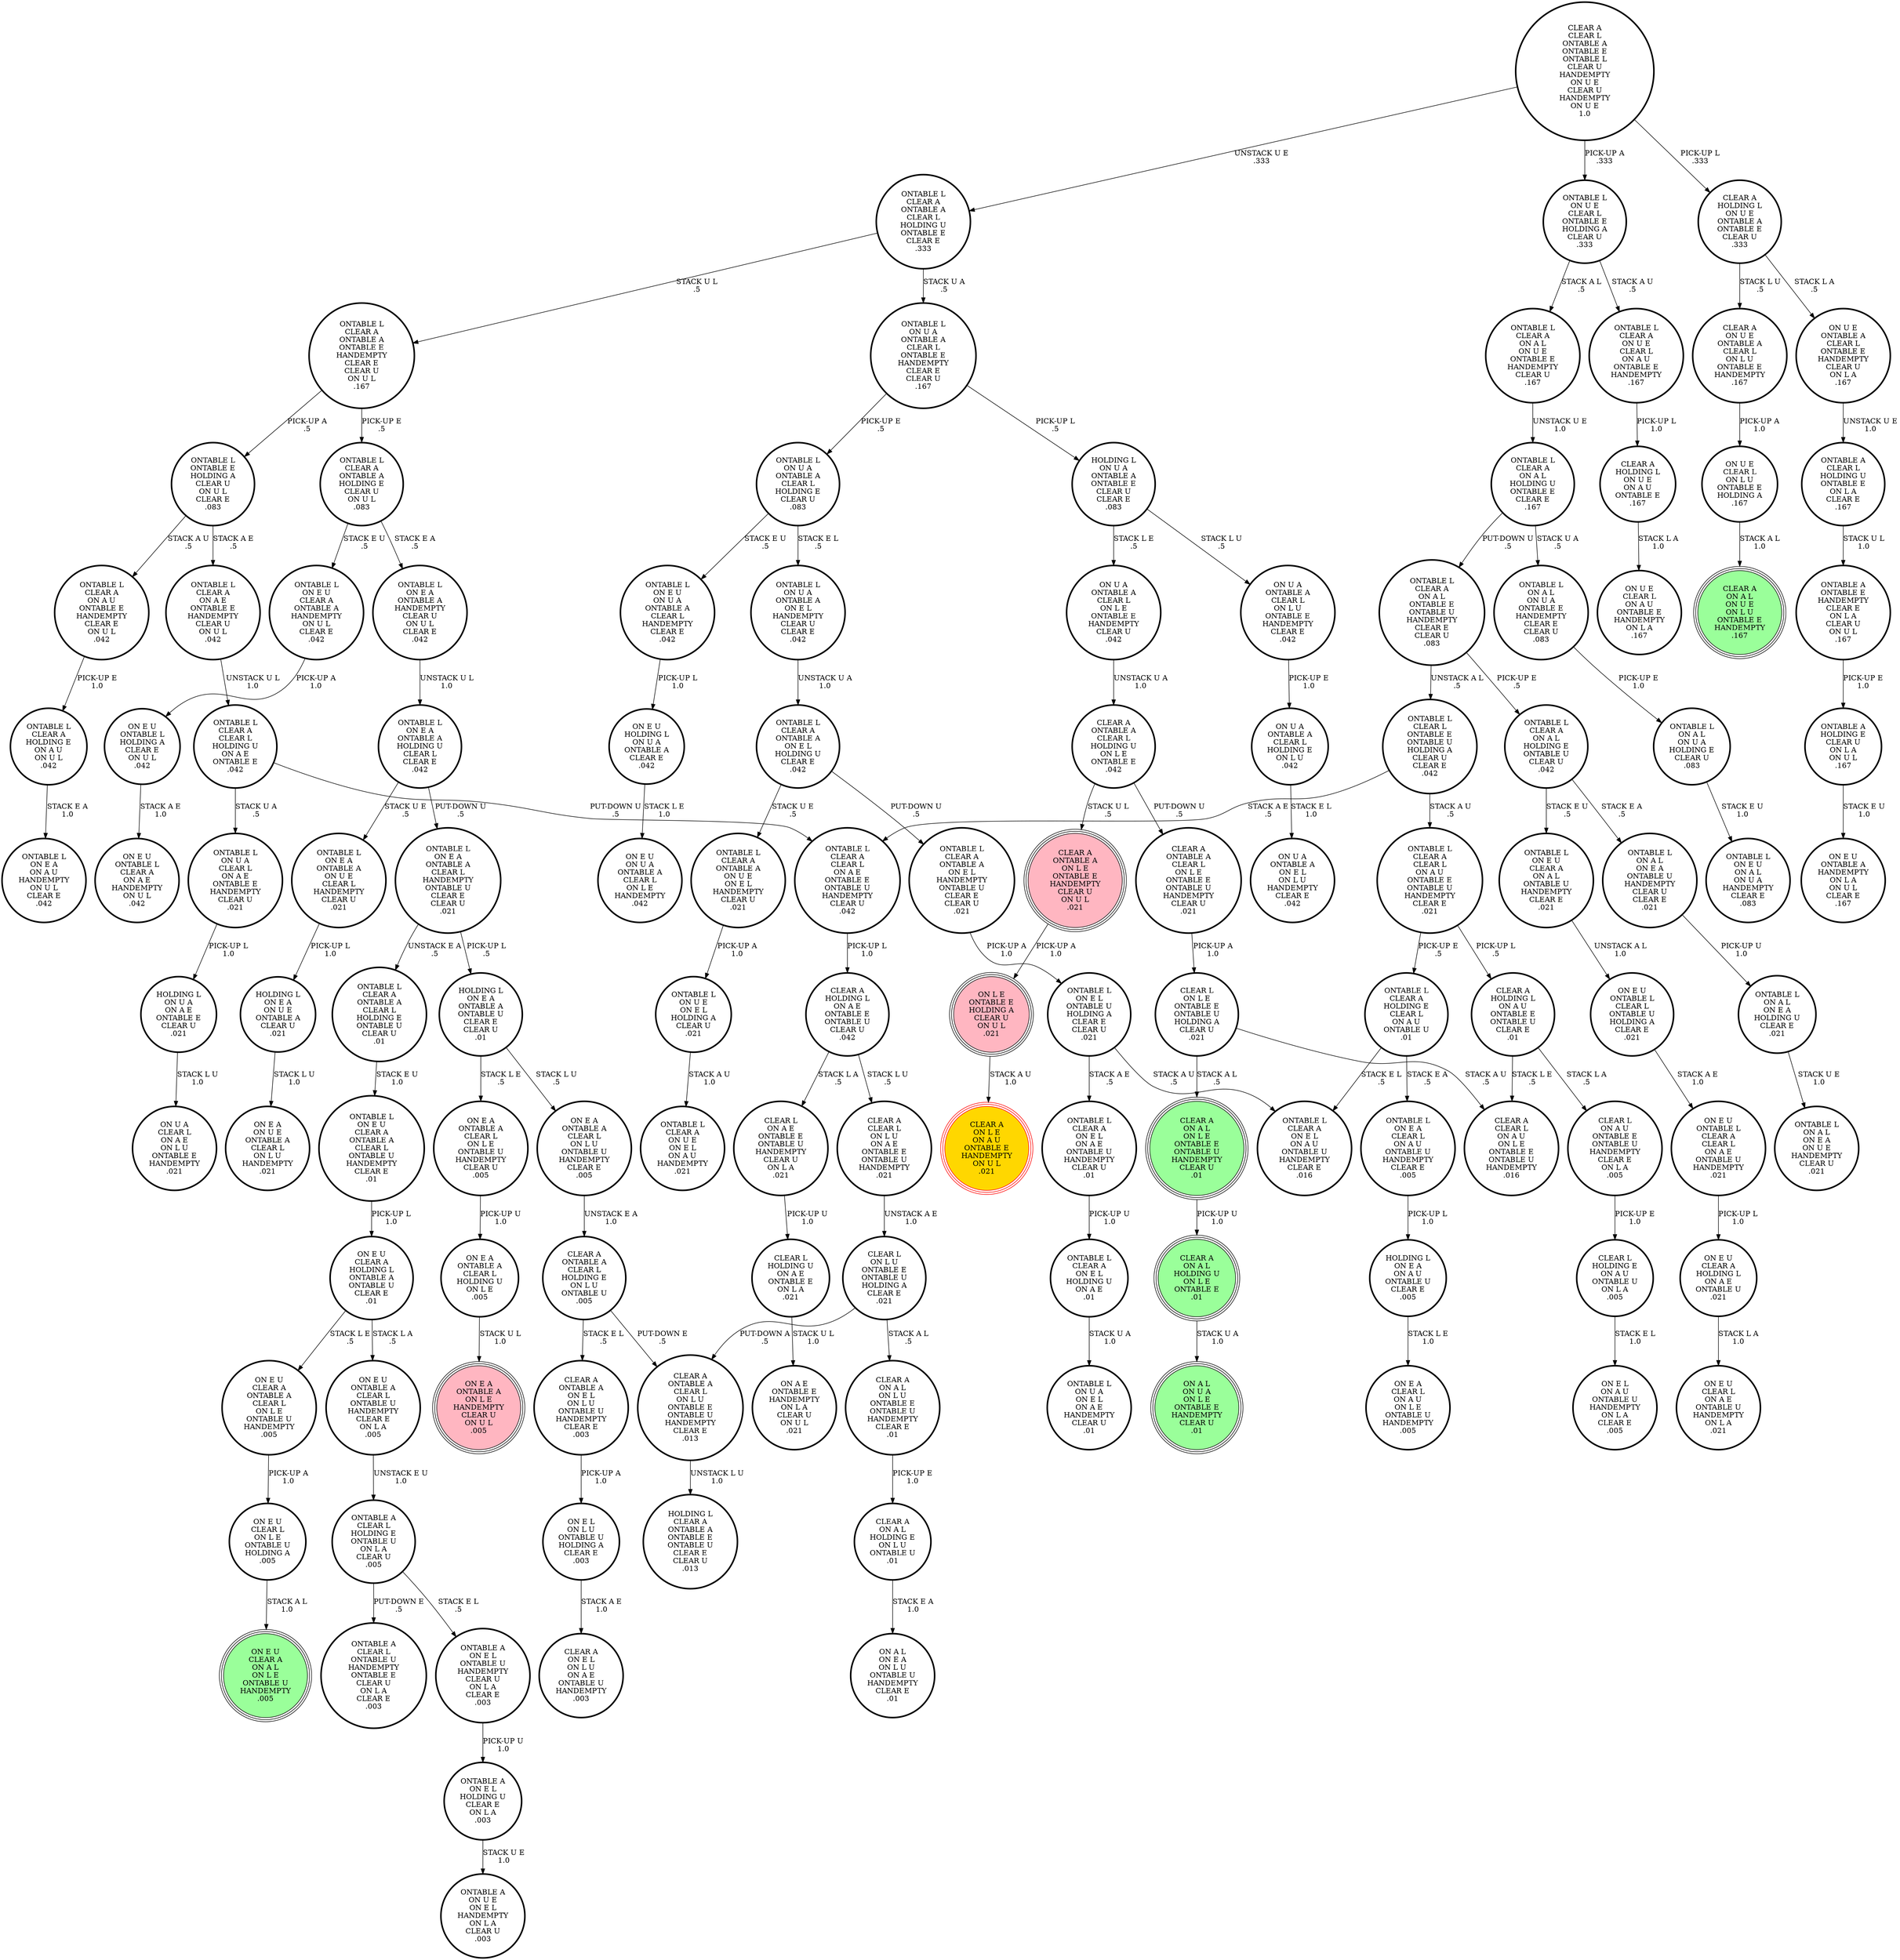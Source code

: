digraph {
"ONTABLE L\nCLEAR A\nONTABLE A\nCLEAR L\nHOLDING U\nONTABLE E\nCLEAR E\n.333\n" -> "ONTABLE L\nON U A\nONTABLE A\nCLEAR L\nONTABLE E\nHANDEMPTY\nCLEAR E\nCLEAR U\n.167\n"[label="STACK U A\n.5\n"];
"ONTABLE L\nCLEAR A\nONTABLE A\nCLEAR L\nHOLDING U\nONTABLE E\nCLEAR E\n.333\n" -> "ONTABLE L\nCLEAR A\nONTABLE A\nONTABLE E\nHANDEMPTY\nCLEAR E\nCLEAR U\nON U L\n.167\n"[label="STACK U L\n.5\n"];
"ONTABLE L\nCLEAR A\nON A U\nONTABLE E\nHANDEMPTY\nCLEAR E\nON U L\n.042\n" -> "ONTABLE L\nCLEAR A\nHOLDING E\nON A U\nON U L\n.042\n"[label="PICK-UP E\n1.0\n"];
"ONTABLE L\nON E A\nONTABLE A\nHOLDING U\nCLEAR L\nCLEAR E\n.042\n" -> "ONTABLE L\nON E A\nONTABLE A\nON U E\nCLEAR L\nHANDEMPTY\nCLEAR U\n.021\n"[label="STACK U E\n.5\n"];
"ONTABLE L\nON E A\nONTABLE A\nHOLDING U\nCLEAR L\nCLEAR E\n.042\n" -> "ONTABLE L\nON E A\nONTABLE A\nCLEAR L\nHANDEMPTY\nONTABLE U\nCLEAR E\nCLEAR U\n.021\n"[label="PUT-DOWN U\n.5\n"];
"ONTABLE L\nCLEAR A\nONTABLE A\nON U E\nON E L\nHANDEMPTY\nCLEAR U\n.021\n" -> "ONTABLE L\nON U E\nON E L\nHOLDING A\nCLEAR U\n.021\n"[label="PICK-UP A\n1.0\n"];
"HOLDING L\nON E A\nON U E\nONTABLE A\nCLEAR U\n.021\n" -> "ON E A\nON U E\nONTABLE A\nCLEAR L\nON L U\nHANDEMPTY\n.021\n"[label="STACK L U\n1.0\n"];
"CLEAR A\nONTABLE A\nCLEAR L\nON L E\nONTABLE E\nONTABLE U\nHANDEMPTY\nCLEAR U\n.021\n" -> "CLEAR L\nON L E\nONTABLE E\nONTABLE U\nHOLDING A\nCLEAR U\n.021\n"[label="PICK-UP A\n1.0\n"];
"ONTABLE L\nON A L\nON U A\nHOLDING E\nCLEAR U\n.083\n" -> "ONTABLE L\nON E U\nON A L\nON U A\nHANDEMPTY\nCLEAR E\n.083\n"[label="STACK E U\n1.0\n"];
"ONTABLE L\nCLEAR A\nHOLDING E\nCLEAR L\nON A U\nONTABLE U\n.01\n" -> "ONTABLE L\nON E A\nCLEAR L\nON A U\nONTABLE U\nHANDEMPTY\nCLEAR E\n.005\n"[label="STACK E A\n.5\n"];
"ONTABLE L\nCLEAR A\nHOLDING E\nCLEAR L\nON A U\nONTABLE U\n.01\n" -> "ONTABLE L\nCLEAR A\nON E L\nON A U\nONTABLE U\nHANDEMPTY\nCLEAR E\n.016\n"[label="STACK E L\n.5\n"];
"ONTABLE L\nON E U\nCLEAR A\nONTABLE A\nHANDEMPTY\nON U L\nCLEAR E\n.042\n" -> "ON E U\nONTABLE L\nHOLDING A\nCLEAR E\nON U L\n.042\n"[label="PICK-UP A\n1.0\n"];
"ON E L\nON L U\nONTABLE U\nHOLDING A\nCLEAR E\n.003\n" -> "CLEAR A\nON E L\nON L U\nON A E\nONTABLE U\nHANDEMPTY\n.003\n"[label="STACK A E\n1.0\n"];
"CLEAR A\nONTABLE A\nCLEAR L\nHOLDING U\nON L E\nONTABLE E\n.042\n" -> "CLEAR A\nONTABLE A\nCLEAR L\nON L E\nONTABLE E\nONTABLE U\nHANDEMPTY\nCLEAR U\n.021\n"[label="PUT-DOWN U\n.5\n"];
"CLEAR A\nONTABLE A\nCLEAR L\nHOLDING U\nON L E\nONTABLE E\n.042\n" -> "CLEAR A\nONTABLE A\nON L E\nONTABLE E\nHANDEMPTY\nCLEAR U\nON U L\n.021\n"[label="STACK U L\n.5\n"];
"ONTABLE L\nON U E\nCLEAR L\nONTABLE E\nHOLDING A\nCLEAR U\n.333\n" -> "ONTABLE L\nCLEAR A\nON U E\nCLEAR L\nON A U\nONTABLE E\nHANDEMPTY\n.167\n"[label="STACK A U\n.5\n"];
"ONTABLE L\nON U E\nCLEAR L\nONTABLE E\nHOLDING A\nCLEAR U\n.333\n" -> "ONTABLE L\nCLEAR A\nON A L\nON U E\nONTABLE E\nHANDEMPTY\nCLEAR U\n.167\n"[label="STACK A L\n.5\n"];
"ONTABLE L\nON E A\nONTABLE A\nON U E\nCLEAR L\nHANDEMPTY\nCLEAR U\n.021\n" -> "HOLDING L\nON E A\nON U E\nONTABLE A\nCLEAR U\n.021\n"[label="PICK-UP L\n1.0\n"];
"ON E A\nONTABLE A\nCLEAR L\nON L U\nONTABLE U\nHANDEMPTY\nCLEAR E\n.005\n" -> "CLEAR A\nONTABLE A\nCLEAR L\nHOLDING E\nON L U\nONTABLE U\n.005\n"[label="UNSTACK E A\n1.0\n"];
"HOLDING L\nON E A\nON A U\nONTABLE U\nCLEAR E\n.005\n" -> "ON E A\nCLEAR L\nON A U\nON L E\nONTABLE U\nHANDEMPTY\n.005\n"[label="STACK L E\n1.0\n"];
"ONTABLE L\nCLEAR A\nCLEAR L\nON A U\nONTABLE E\nONTABLE U\nHANDEMPTY\nCLEAR E\n.021\n" -> "ONTABLE L\nCLEAR A\nHOLDING E\nCLEAR L\nON A U\nONTABLE U\n.01\n"[label="PICK-UP E\n.5\n"];
"ONTABLE L\nCLEAR A\nCLEAR L\nON A U\nONTABLE E\nONTABLE U\nHANDEMPTY\nCLEAR E\n.021\n" -> "CLEAR A\nHOLDING L\nON A U\nONTABLE E\nONTABLE U\nCLEAR E\n.01\n"[label="PICK-UP L\n.5\n"];
"CLEAR L\nON L E\nONTABLE E\nONTABLE U\nHOLDING A\nCLEAR U\n.021\n" -> "CLEAR A\nCLEAR L\nON A U\nON L E\nONTABLE E\nONTABLE U\nHANDEMPTY\n.016\n"[label="STACK A U\n.5\n"];
"CLEAR L\nON L E\nONTABLE E\nONTABLE U\nHOLDING A\nCLEAR U\n.021\n" -> "CLEAR A\nON A L\nON L E\nONTABLE E\nONTABLE U\nHANDEMPTY\nCLEAR U\n.01\n"[label="STACK A L\n.5\n"];
"ON E A\nONTABLE A\nCLEAR L\nON L E\nONTABLE U\nHANDEMPTY\nCLEAR U\n.005\n" -> "ON E A\nONTABLE A\nCLEAR L\nHOLDING U\nON L E\n.005\n"[label="PICK-UP U\n1.0\n"];
"CLEAR A\nONTABLE A\nCLEAR L\nHOLDING E\nON L U\nONTABLE U\n.005\n" -> "CLEAR A\nONTABLE A\nCLEAR L\nON L U\nONTABLE E\nONTABLE U\nHANDEMPTY\nCLEAR E\n.013\n"[label="PUT-DOWN E\n.5\n"];
"CLEAR A\nONTABLE A\nCLEAR L\nHOLDING E\nON L U\nONTABLE U\n.005\n" -> "CLEAR A\nONTABLE A\nON E L\nON L U\nONTABLE U\nHANDEMPTY\nCLEAR E\n.003\n"[label="STACK E L\n.5\n"];
"ONTABLE L\nCLEAR A\nONTABLE A\nON E L\nHANDEMPTY\nONTABLE U\nCLEAR E\nCLEAR U\n.021\n" -> "ONTABLE L\nON E L\nONTABLE U\nHOLDING A\nCLEAR E\nCLEAR U\n.021\n"[label="PICK-UP A\n1.0\n"];
"ONTABLE A\nON E L\nONTABLE U\nHANDEMPTY\nCLEAR U\nON L A\nCLEAR E\n.003\n" -> "ONTABLE A\nON E L\nHOLDING U\nCLEAR E\nON L A\n.003\n"[label="PICK-UP U\n1.0\n"];
"ON L E\nONTABLE E\nHOLDING A\nCLEAR U\nON U L\n.021\n" -> "CLEAR A\nON L E\nON A U\nONTABLE E\nHANDEMPTY\nON U L\n.021\n"[label="STACK A U\n1.0\n"];
"ON U E\nCLEAR L\nON L U\nONTABLE E\nHOLDING A\n.167\n" -> "CLEAR A\nON A L\nON U E\nON L U\nONTABLE E\nHANDEMPTY\n.167\n"[label="STACK A L\n1.0\n"];
"ON U A\nONTABLE A\nCLEAR L\nON L E\nONTABLE E\nHANDEMPTY\nCLEAR U\n.042\n" -> "CLEAR A\nONTABLE A\nCLEAR L\nHOLDING U\nON L E\nONTABLE E\n.042\n"[label="UNSTACK U A\n1.0\n"];
"ONTABLE L\nCLEAR A\nCLEAR L\nON A E\nONTABLE E\nONTABLE U\nHANDEMPTY\nCLEAR U\n.042\n" -> "CLEAR A\nHOLDING L\nON A E\nONTABLE E\nONTABLE U\nCLEAR U\n.042\n"[label="PICK-UP L\n1.0\n"];
"CLEAR L\nON L U\nONTABLE E\nONTABLE U\nHOLDING A\nCLEAR E\n.021\n" -> "CLEAR A\nON A L\nON L U\nONTABLE E\nONTABLE U\nHANDEMPTY\nCLEAR E\n.01\n"[label="STACK A L\n.5\n"];
"CLEAR L\nON L U\nONTABLE E\nONTABLE U\nHOLDING A\nCLEAR E\n.021\n" -> "CLEAR A\nONTABLE A\nCLEAR L\nON L U\nONTABLE E\nONTABLE U\nHANDEMPTY\nCLEAR E\n.013\n"[label="PUT-DOWN A\n.5\n"];
"CLEAR L\nON A U\nONTABLE E\nONTABLE U\nHANDEMPTY\nCLEAR E\nON L A\n.005\n" -> "CLEAR L\nHOLDING E\nON A U\nONTABLE U\nON L A\n.005\n"[label="PICK-UP E\n1.0\n"];
"ON E A\nONTABLE A\nCLEAR L\nHOLDING U\nON L E\n.005\n" -> "ON E A\nONTABLE A\nON L E\nHANDEMPTY\nCLEAR U\nON U L\n.005\n"[label="STACK U L\n1.0\n"];
"ONTABLE L\nON U A\nCLEAR L\nON A E\nONTABLE E\nHANDEMPTY\nCLEAR U\n.021\n" -> "HOLDING L\nON U A\nON A E\nONTABLE E\nCLEAR U\n.021\n"[label="PICK-UP L\n1.0\n"];
"ONTABLE L\nON E A\nONTABLE A\nCLEAR L\nHANDEMPTY\nONTABLE U\nCLEAR E\nCLEAR U\n.021\n" -> "ONTABLE L\nCLEAR A\nONTABLE A\nCLEAR L\nHOLDING E\nONTABLE U\nCLEAR U\n.01\n"[label="UNSTACK E A\n.5\n"];
"ONTABLE L\nON E A\nONTABLE A\nCLEAR L\nHANDEMPTY\nONTABLE U\nCLEAR E\nCLEAR U\n.021\n" -> "HOLDING L\nON E A\nONTABLE A\nONTABLE U\nCLEAR E\nCLEAR U\n.01\n"[label="PICK-UP L\n.5\n"];
"ONTABLE L\nON U A\nONTABLE A\nCLEAR L\nONTABLE E\nHANDEMPTY\nCLEAR E\nCLEAR U\n.167\n" -> "HOLDING L\nON U A\nONTABLE A\nONTABLE E\nCLEAR U\nCLEAR E\n.083\n"[label="PICK-UP L\n.5\n"];
"ONTABLE L\nON U A\nONTABLE A\nCLEAR L\nONTABLE E\nHANDEMPTY\nCLEAR E\nCLEAR U\n.167\n" -> "ONTABLE L\nON U A\nONTABLE A\nCLEAR L\nHOLDING E\nCLEAR U\n.083\n"[label="PICK-UP E\n.5\n"];
"HOLDING L\nON E A\nONTABLE A\nONTABLE U\nCLEAR E\nCLEAR U\n.01\n" -> "ON E A\nONTABLE A\nCLEAR L\nON L E\nONTABLE U\nHANDEMPTY\nCLEAR U\n.005\n"[label="STACK L E\n.5\n"];
"HOLDING L\nON E A\nONTABLE A\nONTABLE U\nCLEAR E\nCLEAR U\n.01\n" -> "ON E A\nONTABLE A\nCLEAR L\nON L U\nONTABLE U\nHANDEMPTY\nCLEAR E\n.005\n"[label="STACK L U\n.5\n"];
"CLEAR L\nHOLDING U\nON A E\nONTABLE E\nON L A\n.021\n" -> "ON A E\nONTABLE E\nHANDEMPTY\nON L A\nCLEAR U\nON U L\n.021\n"[label="STACK U L\n1.0\n"];
"ONTABLE L\nON U A\nONTABLE A\nON E L\nHANDEMPTY\nCLEAR U\nCLEAR E\n.042\n" -> "ONTABLE L\nCLEAR A\nONTABLE A\nON E L\nHOLDING U\nCLEAR E\n.042\n"[label="UNSTACK U A\n1.0\n"];
"CLEAR A\nON A L\nON L E\nONTABLE E\nONTABLE U\nHANDEMPTY\nCLEAR U\n.01\n" -> "CLEAR A\nON A L\nHOLDING U\nON L E\nONTABLE E\n.01\n"[label="PICK-UP U\n1.0\n"];
"CLEAR A\nONTABLE A\nCLEAR L\nON L U\nONTABLE E\nONTABLE U\nHANDEMPTY\nCLEAR E\n.013\n" -> "HOLDING L\nCLEAR A\nONTABLE A\nONTABLE E\nONTABLE U\nCLEAR E\nCLEAR U\n.013\n"[label="UNSTACK L U\n1.0\n"];
"ON E U\nONTABLE L\nCLEAR L\nONTABLE U\nHOLDING A\nCLEAR E\n.021\n" -> "ON E U\nONTABLE L\nCLEAR A\nCLEAR L\nON A E\nONTABLE U\nHANDEMPTY\n.021\n"[label="STACK A E\n1.0\n"];
"ONTABLE L\nCLEAR A\nON E L\nON A E\nONTABLE U\nHANDEMPTY\nCLEAR U\n.01\n" -> "ONTABLE L\nCLEAR A\nON E L\nHOLDING U\nON A E\n.01\n"[label="PICK-UP U\n1.0\n"];
"CLEAR A\nON U E\nONTABLE A\nCLEAR L\nON L U\nONTABLE E\nHANDEMPTY\n.167\n" -> "ON U E\nCLEAR L\nON L U\nONTABLE E\nHOLDING A\n.167\n"[label="PICK-UP A\n1.0\n"];
"ON E U\nONTABLE A\nCLEAR L\nONTABLE U\nHANDEMPTY\nCLEAR E\nON L A\n.005\n" -> "ONTABLE A\nCLEAR L\nHOLDING E\nONTABLE U\nON L A\nCLEAR U\n.005\n"[label="UNSTACK E U\n1.0\n"];
"ONTABLE L\nCLEAR A\nONTABLE A\nCLEAR L\nHOLDING E\nONTABLE U\nCLEAR U\n.01\n" -> "ONTABLE L\nON E U\nCLEAR A\nONTABLE A\nCLEAR L\nONTABLE U\nHANDEMPTY\nCLEAR E\n.01\n"[label="STACK E U\n1.0\n"];
"CLEAR A\nHOLDING L\nON U E\nONTABLE A\nONTABLE E\nCLEAR U\n.333\n" -> "ON U E\nONTABLE A\nCLEAR L\nONTABLE E\nHANDEMPTY\nCLEAR U\nON L A\n.167\n"[label="STACK L A\n.5\n"];
"CLEAR A\nHOLDING L\nON U E\nONTABLE A\nONTABLE E\nCLEAR U\n.333\n" -> "CLEAR A\nON U E\nONTABLE A\nCLEAR L\nON L U\nONTABLE E\nHANDEMPTY\n.167\n"[label="STACK L U\n.5\n"];
"ONTABLE A\nHOLDING E\nCLEAR U\nON L A\nON U L\n.167\n" -> "ON E U\nONTABLE A\nHANDEMPTY\nON L A\nON U L\nCLEAR E\n.167\n"[label="STACK E U\n1.0\n"];
"ONTABLE L\nCLEAR A\nON A L\nON U E\nONTABLE E\nHANDEMPTY\nCLEAR U\n.167\n" -> "ONTABLE L\nCLEAR A\nON A L\nHOLDING U\nONTABLE E\nCLEAR E\n.167\n"[label="UNSTACK U E\n1.0\n"];
"HOLDING L\nON U A\nONTABLE A\nONTABLE E\nCLEAR U\nCLEAR E\n.083\n" -> "ON U A\nONTABLE A\nCLEAR L\nON L E\nONTABLE E\nHANDEMPTY\nCLEAR U\n.042\n"[label="STACK L E\n.5\n"];
"HOLDING L\nON U A\nONTABLE A\nONTABLE E\nCLEAR U\nCLEAR E\n.083\n" -> "ON U A\nONTABLE A\nCLEAR L\nON L U\nONTABLE E\nHANDEMPTY\nCLEAR E\n.042\n"[label="STACK L U\n.5\n"];
"ONTABLE L\nCLEAR A\nHOLDING E\nON A U\nON U L\n.042\n" -> "ONTABLE L\nON E A\nON A U\nHANDEMPTY\nON U L\nCLEAR E\n.042\n"[label="STACK E A\n1.0\n"];
"ONTABLE L\nCLEAR A\nON A E\nONTABLE E\nHANDEMPTY\nCLEAR U\nON U L\n.042\n" -> "ONTABLE L\nCLEAR A\nCLEAR L\nHOLDING U\nON A E\nONTABLE E\n.042\n"[label="UNSTACK U L\n1.0\n"];
"ONTABLE L\nONTABLE E\nHOLDING A\nCLEAR U\nON U L\nCLEAR E\n.083\n" -> "ONTABLE L\nCLEAR A\nON A E\nONTABLE E\nHANDEMPTY\nCLEAR U\nON U L\n.042\n"[label="STACK A E\n.5\n"];
"ONTABLE L\nONTABLE E\nHOLDING A\nCLEAR U\nON U L\nCLEAR E\n.083\n" -> "ONTABLE L\nCLEAR A\nON A U\nONTABLE E\nHANDEMPTY\nCLEAR E\nON U L\n.042\n"[label="STACK A U\n.5\n"];
"CLEAR A\nHOLDING L\nON U E\nON A U\nONTABLE E\n.167\n" -> "ON U E\nCLEAR L\nON A U\nONTABLE E\nHANDEMPTY\nON L A\n.167\n"[label="STACK L A\n1.0\n"];
"CLEAR A\nONTABLE A\nON L E\nONTABLE E\nHANDEMPTY\nCLEAR U\nON U L\n.021\n" -> "ON L E\nONTABLE E\nHOLDING A\nCLEAR U\nON U L\n.021\n"[label="PICK-UP A\n1.0\n"];
"ONTABLE L\nON E U\nCLEAR A\nON A L\nONTABLE U\nHANDEMPTY\nCLEAR E\n.021\n" -> "ON E U\nONTABLE L\nCLEAR L\nONTABLE U\nHOLDING A\nCLEAR E\n.021\n"[label="UNSTACK A L\n1.0\n"];
"CLEAR A\nON A L\nHOLDING E\nON L U\nONTABLE U\n.01\n" -> "ON A L\nON E A\nON L U\nONTABLE U\nHANDEMPTY\nCLEAR E\n.01\n"[label="STACK E A\n1.0\n"];
"ON U A\nONTABLE A\nCLEAR L\nON L U\nONTABLE E\nHANDEMPTY\nCLEAR E\n.042\n" -> "ON U A\nONTABLE A\nCLEAR L\nHOLDING E\nON L U\n.042\n"[label="PICK-UP E\n1.0\n"];
"ON E U\nONTABLE L\nHOLDING A\nCLEAR E\nON U L\n.042\n" -> "ON E U\nONTABLE L\nCLEAR A\nON A E\nHANDEMPTY\nON U L\n.042\n"[label="STACK A E\n1.0\n"];
"ONTABLE L\nON E U\nCLEAR A\nONTABLE A\nCLEAR L\nONTABLE U\nHANDEMPTY\nCLEAR E\n.01\n" -> "ON E U\nCLEAR A\nHOLDING L\nONTABLE A\nONTABLE U\nCLEAR E\n.01\n"[label="PICK-UP L\n1.0\n"];
"ON U A\nONTABLE A\nCLEAR L\nHOLDING E\nON L U\n.042\n" -> "ON U A\nONTABLE A\nON E L\nON L U\nHANDEMPTY\nCLEAR E\n.042\n"[label="STACK E L\n1.0\n"];
"HOLDING L\nON U A\nON A E\nONTABLE E\nCLEAR U\n.021\n" -> "ON U A\nCLEAR L\nON A E\nON L U\nONTABLE E\nHANDEMPTY\n.021\n"[label="STACK L U\n1.0\n"];
"CLEAR A\nCLEAR L\nONTABLE A\nONTABLE E\nONTABLE L\nCLEAR U\nHANDEMPTY\nON U E\nCLEAR U\nHANDEMPTY\nON U E\n1.0\n" -> "ONTABLE L\nCLEAR A\nONTABLE A\nCLEAR L\nHOLDING U\nONTABLE E\nCLEAR E\n.333\n"[label="UNSTACK U E\n.333\n"];
"CLEAR A\nCLEAR L\nONTABLE A\nONTABLE E\nONTABLE L\nCLEAR U\nHANDEMPTY\nON U E\nCLEAR U\nHANDEMPTY\nON U E\n1.0\n" -> "ONTABLE L\nON U E\nCLEAR L\nONTABLE E\nHOLDING A\nCLEAR U\n.333\n"[label="PICK-UP A\n.333\n"];
"CLEAR A\nCLEAR L\nONTABLE A\nONTABLE E\nONTABLE L\nCLEAR U\nHANDEMPTY\nON U E\nCLEAR U\nHANDEMPTY\nON U E\n1.0\n" -> "CLEAR A\nHOLDING L\nON U E\nONTABLE A\nONTABLE E\nCLEAR U\n.333\n"[label="PICK-UP L\n.333\n"];
"ONTABLE L\nCLEAR A\nON A L\nHOLDING U\nONTABLE E\nCLEAR E\n.167\n" -> "ONTABLE L\nCLEAR A\nON A L\nONTABLE E\nONTABLE U\nHANDEMPTY\nCLEAR E\nCLEAR U\n.083\n"[label="PUT-DOWN U\n.5\n"];
"ONTABLE L\nCLEAR A\nON A L\nHOLDING U\nONTABLE E\nCLEAR E\n.167\n" -> "ONTABLE L\nON A L\nON U A\nONTABLE E\nHANDEMPTY\nCLEAR E\nCLEAR U\n.083\n"[label="STACK U A\n.5\n"];
"CLEAR A\nCLEAR L\nON L U\nON A E\nONTABLE E\nONTABLE U\nHANDEMPTY\n.021\n" -> "CLEAR L\nON L U\nONTABLE E\nONTABLE U\nHOLDING A\nCLEAR E\n.021\n"[label="UNSTACK A E\n1.0\n"];
"ONTABLE A\nON E L\nHOLDING U\nCLEAR E\nON L A\n.003\n" -> "ONTABLE A\nON U E\nON E L\nHANDEMPTY\nON L A\nCLEAR U\n.003\n"[label="STACK U E\n1.0\n"];
"ON E U\nCLEAR A\nHOLDING L\nONTABLE A\nONTABLE U\nCLEAR E\n.01\n" -> "ON E U\nCLEAR A\nONTABLE A\nCLEAR L\nON L E\nONTABLE U\nHANDEMPTY\n.005\n"[label="STACK L E\n.5\n"];
"ON E U\nCLEAR A\nHOLDING L\nONTABLE A\nONTABLE U\nCLEAR E\n.01\n" -> "ON E U\nONTABLE A\nCLEAR L\nONTABLE U\nHANDEMPTY\nCLEAR E\nON L A\n.005\n"[label="STACK L A\n.5\n"];
"ONTABLE L\nCLEAR A\nCLEAR L\nHOLDING U\nON A E\nONTABLE E\n.042\n" -> "ONTABLE L\nON U A\nCLEAR L\nON A E\nONTABLE E\nHANDEMPTY\nCLEAR U\n.021\n"[label="STACK U A\n.5\n"];
"ONTABLE L\nCLEAR A\nCLEAR L\nHOLDING U\nON A E\nONTABLE E\n.042\n" -> "ONTABLE L\nCLEAR A\nCLEAR L\nON A E\nONTABLE E\nONTABLE U\nHANDEMPTY\nCLEAR U\n.042\n"[label="PUT-DOWN U\n.5\n"];
"CLEAR A\nON A L\nON L U\nONTABLE E\nONTABLE U\nHANDEMPTY\nCLEAR E\n.01\n" -> "CLEAR A\nON A L\nHOLDING E\nON L U\nONTABLE U\n.01\n"[label="PICK-UP E\n1.0\n"];
"CLEAR L\nHOLDING E\nON A U\nONTABLE U\nON L A\n.005\n" -> "ON E L\nON A U\nONTABLE U\nHANDEMPTY\nON L A\nCLEAR E\n.005\n"[label="STACK E L\n1.0\n"];
"ONTABLE L\nCLEAR L\nONTABLE E\nONTABLE U\nHOLDING A\nCLEAR U\nCLEAR E\n.042\n" -> "ONTABLE L\nCLEAR A\nCLEAR L\nON A E\nONTABLE E\nONTABLE U\nHANDEMPTY\nCLEAR U\n.042\n"[label="STACK A E\n.5\n"];
"ONTABLE L\nCLEAR L\nONTABLE E\nONTABLE U\nHOLDING A\nCLEAR U\nCLEAR E\n.042\n" -> "ONTABLE L\nCLEAR A\nCLEAR L\nON A U\nONTABLE E\nONTABLE U\nHANDEMPTY\nCLEAR E\n.021\n"[label="STACK A U\n.5\n"];
"CLEAR A\nON A L\nHOLDING U\nON L E\nONTABLE E\n.01\n" -> "ON A L\nON U A\nON L E\nONTABLE E\nHANDEMPTY\nCLEAR U\n.01\n"[label="STACK U A\n1.0\n"];
"ON U E\nONTABLE A\nCLEAR L\nONTABLE E\nHANDEMPTY\nCLEAR U\nON L A\n.167\n" -> "ONTABLE A\nCLEAR L\nHOLDING U\nONTABLE E\nON L A\nCLEAR E\n.167\n"[label="UNSTACK U E\n1.0\n"];
"ONTABLE L\nCLEAR A\nON E L\nHOLDING U\nON A E\n.01\n" -> "ONTABLE L\nON U A\nON E L\nON A E\nHANDEMPTY\nCLEAR U\n.01\n"[label="STACK U A\n1.0\n"];
"ON E U\nCLEAR A\nONTABLE A\nCLEAR L\nON L E\nONTABLE U\nHANDEMPTY\n.005\n" -> "ON E U\nCLEAR L\nON L E\nONTABLE U\nHOLDING A\n.005\n"[label="PICK-UP A\n1.0\n"];
"ONTABLE L\nON U A\nONTABLE A\nCLEAR L\nHOLDING E\nCLEAR U\n.083\n" -> "ONTABLE L\nON E U\nON U A\nONTABLE A\nCLEAR L\nHANDEMPTY\nCLEAR E\n.042\n"[label="STACK E U\n.5\n"];
"ONTABLE L\nON U A\nONTABLE A\nCLEAR L\nHOLDING E\nCLEAR U\n.083\n" -> "ONTABLE L\nON U A\nONTABLE A\nON E L\nHANDEMPTY\nCLEAR U\nCLEAR E\n.042\n"[label="STACK E L\n.5\n"];
"ONTABLE L\nCLEAR A\nON A L\nONTABLE E\nONTABLE U\nHANDEMPTY\nCLEAR E\nCLEAR U\n.083\n" -> "ONTABLE L\nCLEAR L\nONTABLE E\nONTABLE U\nHOLDING A\nCLEAR U\nCLEAR E\n.042\n"[label="UNSTACK A L\n.5\n"];
"ONTABLE L\nCLEAR A\nON A L\nONTABLE E\nONTABLE U\nHANDEMPTY\nCLEAR E\nCLEAR U\n.083\n" -> "ONTABLE L\nCLEAR A\nON A L\nHOLDING E\nONTABLE U\nCLEAR U\n.042\n"[label="PICK-UP E\n.5\n"];
"ONTABLE L\nON E A\nONTABLE A\nHANDEMPTY\nCLEAR U\nON U L\nCLEAR E\n.042\n" -> "ONTABLE L\nON E A\nONTABLE A\nHOLDING U\nCLEAR L\nCLEAR E\n.042\n"[label="UNSTACK U L\n1.0\n"];
"ONTABLE A\nCLEAR L\nHOLDING E\nONTABLE U\nON L A\nCLEAR U\n.005\n" -> "ONTABLE A\nON E L\nONTABLE U\nHANDEMPTY\nCLEAR U\nON L A\nCLEAR E\n.003\n"[label="STACK E L\n.5\n"];
"ONTABLE A\nCLEAR L\nHOLDING E\nONTABLE U\nON L A\nCLEAR U\n.005\n" -> "ONTABLE A\nCLEAR L\nONTABLE U\nHANDEMPTY\nONTABLE E\nCLEAR U\nON L A\nCLEAR E\n.003\n"[label="PUT-DOWN E\n.5\n"];
"ONTABLE L\nCLEAR A\nONTABLE A\nON E L\nHOLDING U\nCLEAR E\n.042\n" -> "ONTABLE L\nCLEAR A\nONTABLE A\nON E L\nHANDEMPTY\nONTABLE U\nCLEAR E\nCLEAR U\n.021\n"[label="PUT-DOWN U\n.5\n"];
"ONTABLE L\nCLEAR A\nONTABLE A\nON E L\nHOLDING U\nCLEAR E\n.042\n" -> "ONTABLE L\nCLEAR A\nONTABLE A\nON U E\nON E L\nHANDEMPTY\nCLEAR U\n.021\n"[label="STACK U E\n.5\n"];
"ONTABLE L\nCLEAR A\nONTABLE A\nHOLDING E\nCLEAR U\nON U L\n.083\n" -> "ONTABLE L\nON E U\nCLEAR A\nONTABLE A\nHANDEMPTY\nON U L\nCLEAR E\n.042\n"[label="STACK E U\n.5\n"];
"ONTABLE L\nCLEAR A\nONTABLE A\nHOLDING E\nCLEAR U\nON U L\n.083\n" -> "ONTABLE L\nON E A\nONTABLE A\nHANDEMPTY\nCLEAR U\nON U L\nCLEAR E\n.042\n"[label="STACK E A\n.5\n"];
"ON E U\nCLEAR A\nHOLDING L\nON A E\nONTABLE U\n.021\n" -> "ON E U\nCLEAR L\nON A E\nONTABLE U\nHANDEMPTY\nON L A\n.021\n"[label="STACK L A\n1.0\n"];
"ONTABLE L\nON A L\nON E A\nONTABLE U\nHANDEMPTY\nCLEAR U\nCLEAR E\n.021\n" -> "ONTABLE L\nON A L\nON E A\nHOLDING U\nCLEAR E\n.021\n"[label="PICK-UP U\n1.0\n"];
"ONTABLE A\nCLEAR L\nHOLDING U\nONTABLE E\nON L A\nCLEAR E\n.167\n" -> "ONTABLE A\nONTABLE E\nHANDEMPTY\nCLEAR E\nON L A\nCLEAR U\nON U L\n.167\n"[label="STACK U L\n1.0\n"];
"ONTABLE L\nON U E\nON E L\nHOLDING A\nCLEAR U\n.021\n" -> "ONTABLE L\nCLEAR A\nON U E\nON E L\nON A U\nHANDEMPTY\n.021\n"[label="STACK A U\n1.0\n"];
"ONTABLE L\nCLEAR A\nON A L\nHOLDING E\nONTABLE U\nCLEAR U\n.042\n" -> "ONTABLE L\nON A L\nON E A\nONTABLE U\nHANDEMPTY\nCLEAR U\nCLEAR E\n.021\n"[label="STACK E A\n.5\n"];
"ONTABLE L\nCLEAR A\nON A L\nHOLDING E\nONTABLE U\nCLEAR U\n.042\n" -> "ONTABLE L\nON E U\nCLEAR A\nON A L\nONTABLE U\nHANDEMPTY\nCLEAR E\n.021\n"[label="STACK E U\n.5\n"];
"CLEAR L\nON A E\nONTABLE E\nONTABLE U\nHANDEMPTY\nCLEAR U\nON L A\n.021\n" -> "CLEAR L\nHOLDING U\nON A E\nONTABLE E\nON L A\n.021\n"[label="PICK-UP U\n1.0\n"];
"ON E U\nHOLDING L\nON U A\nONTABLE A\nCLEAR E\n.042\n" -> "ON E U\nON U A\nONTABLE A\nCLEAR L\nON L E\nHANDEMPTY\n.042\n"[label="STACK L E\n1.0\n"];
"CLEAR A\nHOLDING L\nON A U\nONTABLE E\nONTABLE U\nCLEAR E\n.01\n" -> "CLEAR L\nON A U\nONTABLE E\nONTABLE U\nHANDEMPTY\nCLEAR E\nON L A\n.005\n"[label="STACK L A\n.5\n"];
"CLEAR A\nHOLDING L\nON A U\nONTABLE E\nONTABLE U\nCLEAR E\n.01\n" -> "CLEAR A\nCLEAR L\nON A U\nON L E\nONTABLE E\nONTABLE U\nHANDEMPTY\n.016\n"[label="STACK L E\n.5\n"];
"ONTABLE L\nCLEAR A\nONTABLE A\nONTABLE E\nHANDEMPTY\nCLEAR E\nCLEAR U\nON U L\n.167\n" -> "ONTABLE L\nONTABLE E\nHOLDING A\nCLEAR U\nON U L\nCLEAR E\n.083\n"[label="PICK-UP A\n.5\n"];
"ONTABLE L\nCLEAR A\nONTABLE A\nONTABLE E\nHANDEMPTY\nCLEAR E\nCLEAR U\nON U L\n.167\n" -> "ONTABLE L\nCLEAR A\nONTABLE A\nHOLDING E\nCLEAR U\nON U L\n.083\n"[label="PICK-UP E\n.5\n"];
"ONTABLE L\nON E A\nCLEAR L\nON A U\nONTABLE U\nHANDEMPTY\nCLEAR E\n.005\n" -> "HOLDING L\nON E A\nON A U\nONTABLE U\nCLEAR E\n.005\n"[label="PICK-UP L\n1.0\n"];
"CLEAR A\nHOLDING L\nON A E\nONTABLE E\nONTABLE U\nCLEAR U\n.042\n" -> "CLEAR A\nCLEAR L\nON L U\nON A E\nONTABLE E\nONTABLE U\nHANDEMPTY\n.021\n"[label="STACK L U\n.5\n"];
"CLEAR A\nHOLDING L\nON A E\nONTABLE E\nONTABLE U\nCLEAR U\n.042\n" -> "CLEAR L\nON A E\nONTABLE E\nONTABLE U\nHANDEMPTY\nCLEAR U\nON L A\n.021\n"[label="STACK L A\n.5\n"];
"CLEAR A\nONTABLE A\nON E L\nON L U\nONTABLE U\nHANDEMPTY\nCLEAR E\n.003\n" -> "ON E L\nON L U\nONTABLE U\nHOLDING A\nCLEAR E\n.003\n"[label="PICK-UP A\n1.0\n"];
"ON E U\nONTABLE L\nCLEAR A\nCLEAR L\nON A E\nONTABLE U\nHANDEMPTY\n.021\n" -> "ON E U\nCLEAR A\nHOLDING L\nON A E\nONTABLE U\n.021\n"[label="PICK-UP L\n1.0\n"];
"ON E U\nCLEAR L\nON L E\nONTABLE U\nHOLDING A\n.005\n" -> "ON E U\nCLEAR A\nON A L\nON L E\nONTABLE U\nHANDEMPTY\n.005\n"[label="STACK A L\n1.0\n"];
"ONTABLE L\nON E L\nONTABLE U\nHOLDING A\nCLEAR E\nCLEAR U\n.021\n" -> "ONTABLE L\nCLEAR A\nON E L\nON A E\nONTABLE U\nHANDEMPTY\nCLEAR U\n.01\n"[label="STACK A E\n.5\n"];
"ONTABLE L\nON E L\nONTABLE U\nHOLDING A\nCLEAR E\nCLEAR U\n.021\n" -> "ONTABLE L\nCLEAR A\nON E L\nON A U\nONTABLE U\nHANDEMPTY\nCLEAR E\n.016\n"[label="STACK A U\n.5\n"];
"ONTABLE L\nCLEAR A\nON U E\nCLEAR L\nON A U\nONTABLE E\nHANDEMPTY\n.167\n" -> "CLEAR A\nHOLDING L\nON U E\nON A U\nONTABLE E\n.167\n"[label="PICK-UP L\n1.0\n"];
"ONTABLE L\nON A L\nON U A\nONTABLE E\nHANDEMPTY\nCLEAR E\nCLEAR U\n.083\n" -> "ONTABLE L\nON A L\nON U A\nHOLDING E\nCLEAR U\n.083\n"[label="PICK-UP E\n1.0\n"];
"ONTABLE A\nONTABLE E\nHANDEMPTY\nCLEAR E\nON L A\nCLEAR U\nON U L\n.167\n" -> "ONTABLE A\nHOLDING E\nCLEAR U\nON L A\nON U L\n.167\n"[label="PICK-UP E\n1.0\n"];
"ONTABLE L\nON E U\nON U A\nONTABLE A\nCLEAR L\nHANDEMPTY\nCLEAR E\n.042\n" -> "ON E U\nHOLDING L\nON U A\nONTABLE A\nCLEAR E\n.042\n"[label="PICK-UP L\n1.0\n"];
"ONTABLE L\nON A L\nON E A\nHOLDING U\nCLEAR E\n.021\n" -> "ONTABLE L\nON A L\nON E A\nON U E\nHANDEMPTY\nCLEAR U\n.021\n"[label="STACK U E\n1.0\n"];
"ON E L\nON A U\nONTABLE U\nHANDEMPTY\nON L A\nCLEAR E\n.005\n" [shape=circle, penwidth=3];
"ONTABLE A\nCLEAR L\nONTABLE U\nHANDEMPTY\nONTABLE E\nCLEAR U\nON L A\nCLEAR E\n.003\n" [shape=circle, penwidth=3];
"ON E A\nON U E\nONTABLE A\nCLEAR L\nON L U\nHANDEMPTY\n.021\n" [shape=circle, penwidth=3];
"CLEAR A\nON A L\nON U E\nON L U\nONTABLE E\nHANDEMPTY\n.167\n" [shape=circle, style=filled, fillcolor=palegreen1, peripheries=3];
"HOLDING L\nCLEAR A\nONTABLE A\nONTABLE E\nONTABLE U\nCLEAR E\nCLEAR U\n.013\n" [shape=circle, penwidth=3];
"ONTABLE L\nON E U\nON A L\nON U A\nHANDEMPTY\nCLEAR E\n.083\n" [shape=circle, penwidth=3];
"CLEAR A\nON E L\nON L U\nON A E\nONTABLE U\nHANDEMPTY\n.003\n" [shape=circle, penwidth=3];
"ONTABLE L\nON A L\nON E A\nON U E\nHANDEMPTY\nCLEAR U\n.021\n" [shape=circle, penwidth=3];
"ON E A\nCLEAR L\nON A U\nON L E\nONTABLE U\nHANDEMPTY\n.005\n" [shape=circle, penwidth=3];
"ONTABLE A\nON U E\nON E L\nHANDEMPTY\nON L A\nCLEAR U\n.003\n" [shape=circle, penwidth=3];
"ONTABLE L\nCLEAR A\nON E L\nON A U\nONTABLE U\nHANDEMPTY\nCLEAR E\n.016\n" [shape=circle, penwidth=3];
"ON E U\nON U A\nONTABLE A\nCLEAR L\nON L E\nHANDEMPTY\n.042\n" [shape=circle, penwidth=3];
"ON E U\nONTABLE L\nCLEAR A\nON A E\nHANDEMPTY\nON U L\n.042\n" [shape=circle, penwidth=3];
"ON E U\nCLEAR L\nON A E\nONTABLE U\nHANDEMPTY\nON L A\n.021\n" [shape=circle, penwidth=3];
"ON E U\nONTABLE A\nHANDEMPTY\nON L A\nON U L\nCLEAR E\n.167\n" [shape=circle, penwidth=3];
"ON A L\nON E A\nON L U\nONTABLE U\nHANDEMPTY\nCLEAR E\n.01\n" [shape=circle, penwidth=3];
"ONTABLE L\nCLEAR A\nON U E\nON E L\nON A U\nHANDEMPTY\n.021\n" [shape=circle, penwidth=3];
"ON U A\nONTABLE A\nON E L\nON L U\nHANDEMPTY\nCLEAR E\n.042\n" [shape=circle, penwidth=3];
"ONTABLE L\nON E A\nON A U\nHANDEMPTY\nON U L\nCLEAR E\n.042\n" [shape=circle, penwidth=3];
"ON U E\nCLEAR L\nON A U\nONTABLE E\nHANDEMPTY\nON L A\n.167\n" [shape=circle, penwidth=3];
"CLEAR A\nON L E\nON A U\nONTABLE E\nHANDEMPTY\nON U L\n.021\n" [shape=circle, style=filled color=red, fillcolor=gold, peripheries=3];
"ON A L\nON U A\nON L E\nONTABLE E\nHANDEMPTY\nCLEAR U\n.01\n" [shape=circle, style=filled, fillcolor=palegreen1, peripheries=3];
"ON E A\nONTABLE A\nON L E\nHANDEMPTY\nCLEAR U\nON U L\n.005\n" [shape=circle, style=filled, fillcolor=lightpink, peripheries=3];
"ON E U\nCLEAR A\nON A L\nON L E\nONTABLE U\nHANDEMPTY\n.005\n" [shape=circle, style=filled, fillcolor=palegreen1, peripheries=3];
"ONTABLE L\nON U A\nON E L\nON A E\nHANDEMPTY\nCLEAR U\n.01\n" [shape=circle, penwidth=3];
"CLEAR A\nCLEAR L\nON A U\nON L E\nONTABLE E\nONTABLE U\nHANDEMPTY\n.016\n" [shape=circle, penwidth=3];
"ON U A\nCLEAR L\nON A E\nON L U\nONTABLE E\nHANDEMPTY\n.021\n" [shape=circle, penwidth=3];
"ON A E\nONTABLE E\nHANDEMPTY\nON L A\nCLEAR U\nON U L\n.021\n" [shape=circle, penwidth=3];
"ONTABLE L\nON E A\nONTABLE A\nCLEAR L\nHANDEMPTY\nONTABLE U\nCLEAR E\nCLEAR U\n.021\n" [shape=circle, penwidth=3];
"ONTABLE L\nCLEAR A\nON A U\nONTABLE E\nHANDEMPTY\nCLEAR E\nON U L\n.042\n" [shape=circle, penwidth=3];
"ON E L\nON A U\nONTABLE U\nHANDEMPTY\nON L A\nCLEAR E\n.005\n" [shape=circle, penwidth=3];
"ON E L\nON L U\nONTABLE U\nHOLDING A\nCLEAR E\n.003\n" [shape=circle, penwidth=3];
"ONTABLE L\nCLEAR A\nHOLDING E\nON A U\nON U L\n.042\n" [shape=circle, penwidth=3];
"CLEAR L\nHOLDING E\nON A U\nONTABLE U\nON L A\n.005\n" [shape=circle, penwidth=3];
"ONTABLE A\nCLEAR L\nONTABLE U\nHANDEMPTY\nONTABLE E\nCLEAR U\nON L A\nCLEAR E\n.003\n" [shape=circle, penwidth=3];
"ONTABLE L\nCLEAR A\nON A E\nONTABLE E\nHANDEMPTY\nCLEAR U\nON U L\n.042\n" [shape=circle, penwidth=3];
"CLEAR L\nHOLDING U\nON A E\nONTABLE E\nON L A\n.021\n" [shape=circle, penwidth=3];
"ON E U\nONTABLE L\nCLEAR A\nCLEAR L\nON A E\nONTABLE U\nHANDEMPTY\n.021\n" [shape=circle, penwidth=3];
"ONTABLE L\nCLEAR A\nONTABLE A\nON E L\nHOLDING U\nCLEAR E\n.042\n" [shape=circle, penwidth=3];
"ON U E\nCLEAR L\nON L U\nONTABLE E\nHOLDING A\n.167\n" [shape=circle, penwidth=3];
"ONTABLE L\nONTABLE E\nHOLDING A\nCLEAR U\nON U L\nCLEAR E\n.083\n" [shape=circle, penwidth=3];
"ONTABLE L\nON A L\nON E A\nHOLDING U\nCLEAR E\n.021\n" [shape=circle, penwidth=3];
"ONTABLE L\nCLEAR A\nCLEAR L\nON A U\nONTABLE E\nONTABLE U\nHANDEMPTY\nCLEAR E\n.021\n" [shape=circle, penwidth=3];
"ON E U\nCLEAR A\nHOLDING L\nON A E\nONTABLE U\n.021\n" [shape=circle, penwidth=3];
"ONTABLE L\nON U E\nCLEAR L\nONTABLE E\nHOLDING A\nCLEAR U\n.333\n" [shape=circle, penwidth=3];
"ONTABLE L\nON A L\nON U A\nONTABLE E\nHANDEMPTY\nCLEAR E\nCLEAR U\n.083\n" [shape=circle, penwidth=3];
"ONTABLE L\nCLEAR A\nONTABLE A\nCLEAR L\nHOLDING E\nONTABLE U\nCLEAR U\n.01\n" [shape=circle, penwidth=3];
"ONTABLE L\nON A L\nON U A\nHOLDING E\nCLEAR U\n.083\n" [shape=circle, penwidth=3];
"ONTABLE L\nCLEAR A\nONTABLE A\nON U E\nON E L\nHANDEMPTY\nCLEAR U\n.021\n" [shape=circle, penwidth=3];
"ONTABLE L\nCLEAR A\nON A L\nHOLDING E\nONTABLE U\nCLEAR U\n.042\n" [shape=circle, penwidth=3];
"ON E A\nON U E\nONTABLE A\nCLEAR L\nON L U\nHANDEMPTY\n.021\n" [shape=circle, penwidth=3];
"ONTABLE L\nCLEAR A\nCLEAR L\nON A E\nONTABLE E\nONTABLE U\nHANDEMPTY\nCLEAR U\n.042\n" [shape=circle, penwidth=3];
"CLEAR A\nONTABLE A\nCLEAR L\nON L E\nONTABLE E\nONTABLE U\nHANDEMPTY\nCLEAR U\n.021\n" [shape=circle, penwidth=3];
"ON E U\nCLEAR A\nONTABLE A\nCLEAR L\nON L E\nONTABLE U\nHANDEMPTY\n.005\n" [shape=circle, penwidth=3];
"CLEAR A\nON A L\nON U E\nON L U\nONTABLE E\nHANDEMPTY\n.167\n" [shape=circle, style=filled, fillcolor=palegreen1, peripheries=3];
"HOLDING L\nCLEAR A\nONTABLE A\nONTABLE E\nONTABLE U\nCLEAR E\nCLEAR U\n.013\n" [shape=circle, penwidth=3];
"ONTABLE L\nON E U\nON A L\nON U A\nHANDEMPTY\nCLEAR E\n.083\n" [shape=circle, penwidth=3];
"CLEAR A\nON E L\nON L U\nON A E\nONTABLE U\nHANDEMPTY\n.003\n" [shape=circle, penwidth=3];
"ON U A\nONTABLE A\nCLEAR L\nON L E\nONTABLE E\nHANDEMPTY\nCLEAR U\n.042\n" [shape=circle, penwidth=3];
"ON U E\nONTABLE A\nCLEAR L\nONTABLE E\nHANDEMPTY\nCLEAR U\nON L A\n.167\n" [shape=circle, penwidth=3];
"ONTABLE L\nON A L\nON E A\nON U E\nHANDEMPTY\nCLEAR U\n.021\n" [shape=circle, penwidth=3];
"ONTABLE L\nON E U\nON U A\nONTABLE A\nCLEAR L\nHANDEMPTY\nCLEAR E\n.042\n" [shape=circle, penwidth=3];
"CLEAR A\nONTABLE A\nON E L\nON L U\nONTABLE U\nHANDEMPTY\nCLEAR E\n.003\n" [shape=circle, penwidth=3];
"ONTABLE L\nON E U\nCLEAR A\nON A L\nONTABLE U\nHANDEMPTY\nCLEAR E\n.021\n" [shape=circle, penwidth=3];
"ONTABLE L\nCLEAR L\nONTABLE E\nONTABLE U\nHOLDING A\nCLEAR U\nCLEAR E\n.042\n" [shape=circle, penwidth=3];
"ON E A\nCLEAR L\nON A U\nON L E\nONTABLE U\nHANDEMPTY\n.005\n" [shape=circle, penwidth=3];
"CLEAR A\nHOLDING L\nON A E\nONTABLE E\nONTABLE U\nCLEAR U\n.042\n" [shape=circle, penwidth=3];
"CLEAR A\nON U E\nONTABLE A\nCLEAR L\nON L U\nONTABLE E\nHANDEMPTY\n.167\n" [shape=circle, penwidth=3];
"ONTABLE L\nON E A\nONTABLE A\nHOLDING U\nCLEAR L\nCLEAR E\n.042\n" [shape=circle, penwidth=3];
"ON U A\nONTABLE A\nCLEAR L\nHOLDING E\nON L U\n.042\n" [shape=circle, penwidth=3];
"ONTABLE L\nCLEAR A\nON U E\nCLEAR L\nON A U\nONTABLE E\nHANDEMPTY\n.167\n" [shape=circle, penwidth=3];
"ON E U\nHOLDING L\nON U A\nONTABLE A\nCLEAR E\n.042\n" [shape=circle, penwidth=3];
"ONTABLE L\nON E U\nCLEAR A\nONTABLE A\nHANDEMPTY\nON U L\nCLEAR E\n.042\n" [shape=circle, penwidth=3];
"ONTABLE L\nON E A\nCLEAR L\nON A U\nONTABLE U\nHANDEMPTY\nCLEAR E\n.005\n" [shape=circle, penwidth=3];
"ONTABLE L\nCLEAR A\nCLEAR L\nHOLDING U\nON A E\nONTABLE E\n.042\n" [shape=circle, penwidth=3];
"CLEAR L\nON L E\nONTABLE E\nONTABLE U\nHOLDING A\nCLEAR U\n.021\n" [shape=circle, penwidth=3];
"ON E A\nONTABLE A\nCLEAR L\nON L U\nONTABLE U\nHANDEMPTY\nCLEAR E\n.005\n" [shape=circle, penwidth=3];
"ON E U\nONTABLE L\nHOLDING A\nCLEAR E\nON U L\n.042\n" [shape=circle, penwidth=3];
"ONTABLE A\nHOLDING E\nCLEAR U\nON L A\nON U L\n.167\n" [shape=circle, penwidth=3];
"ONTABLE L\nCLEAR A\nON E L\nHOLDING U\nON A E\n.01\n" [shape=circle, penwidth=3];
"ONTABLE A\nON E L\nONTABLE U\nHANDEMPTY\nCLEAR U\nON L A\nCLEAR E\n.003\n" [shape=circle, penwidth=3];
"CLEAR A\nON A L\nON L U\nONTABLE E\nONTABLE U\nHANDEMPTY\nCLEAR E\n.01\n" [shape=circle, penwidth=3];
"ONTABLE L\nON E A\nONTABLE A\nON U E\nCLEAR L\nHANDEMPTY\nCLEAR U\n.021\n" [shape=circle, penwidth=3];
"CLEAR A\nONTABLE A\nCLEAR L\nON L U\nONTABLE E\nONTABLE U\nHANDEMPTY\nCLEAR E\n.013\n" [shape=circle, penwidth=3];
"ONTABLE L\nCLEAR A\nON A L\nONTABLE E\nONTABLE U\nHANDEMPTY\nCLEAR E\nCLEAR U\n.083\n" [shape=circle, penwidth=3];
"CLEAR A\nHOLDING L\nON U E\nONTABLE A\nONTABLE E\nCLEAR U\n.333\n" [shape=circle, penwidth=3];
"ON L E\nONTABLE E\nHOLDING A\nCLEAR U\nON U L\n.021\n" [shape=circle, style=filled, fillcolor=lightpink, peripheries=3];
"ON E U\nONTABLE L\nCLEAR L\nONTABLE U\nHOLDING A\nCLEAR E\n.021\n" [shape=circle, penwidth=3];
"CLEAR A\nONTABLE A\nCLEAR L\nHOLDING E\nON L U\nONTABLE U\n.005\n" [shape=circle, penwidth=3];
"CLEAR A\nHOLDING L\nON A U\nONTABLE E\nONTABLE U\nCLEAR E\n.01\n" [shape=circle, penwidth=3];
"ONTABLE A\nON U E\nON E L\nHANDEMPTY\nON L A\nCLEAR U\n.003\n" [shape=circle, penwidth=3];
"ONTABLE L\nON U A\nONTABLE A\nON E L\nHANDEMPTY\nCLEAR U\nCLEAR E\n.042\n" [shape=circle, penwidth=3];
"ONTABLE L\nCLEAR A\nON E L\nON A U\nONTABLE U\nHANDEMPTY\nCLEAR E\n.016\n" [shape=circle, penwidth=3];
"CLEAR L\nON L U\nONTABLE E\nONTABLE U\nHOLDING A\nCLEAR E\n.021\n" [shape=circle, penwidth=3];
"CLEAR A\nCLEAR L\nONTABLE A\nONTABLE E\nONTABLE L\nCLEAR U\nHANDEMPTY\nON U E\nCLEAR U\nHANDEMPTY\nON U E\n1.0\n" [shape=circle, penwidth=3];
"ONTABLE L\nON E A\nONTABLE A\nHANDEMPTY\nCLEAR U\nON U L\nCLEAR E\n.042\n" [shape=circle, penwidth=3];
"CLEAR A\nONTABLE A\nON L E\nONTABLE E\nHANDEMPTY\nCLEAR U\nON U L\n.021\n" [shape=circle, style=filled, fillcolor=lightpink, peripheries=3];
"ON E U\nON U A\nONTABLE A\nCLEAR L\nON L E\nHANDEMPTY\n.042\n" [shape=circle, penwidth=3];
"ON E U\nONTABLE L\nCLEAR A\nON A E\nHANDEMPTY\nON U L\n.042\n" [shape=circle, penwidth=3];
"ONTABLE L\nCLEAR A\nON E L\nON A E\nONTABLE U\nHANDEMPTY\nCLEAR U\n.01\n" [shape=circle, penwidth=3];
"ONTABLE L\nON U A\nONTABLE A\nCLEAR L\nHOLDING E\nCLEAR U\n.083\n" [shape=circle, penwidth=3];
"CLEAR A\nON A L\nHOLDING U\nON L E\nONTABLE E\n.01\n" [shape=circle, style=filled, fillcolor=palegreen1, peripheries=3];
"ON E U\nCLEAR L\nON A E\nONTABLE U\nHANDEMPTY\nON L A\n.021\n" [shape=circle, penwidth=3];
"ONTABLE L\nON E L\nONTABLE U\nHOLDING A\nCLEAR E\nCLEAR U\n.021\n" [shape=circle, penwidth=3];
"CLEAR L\nON A U\nONTABLE E\nONTABLE U\nHANDEMPTY\nCLEAR E\nON L A\n.005\n" [shape=circle, penwidth=3];
"ONTABLE L\nCLEAR A\nONTABLE A\nON E L\nHANDEMPTY\nONTABLE U\nCLEAR E\nCLEAR U\n.021\n" [shape=circle, penwidth=3];
"CLEAR A\nON A L\nON L E\nONTABLE E\nONTABLE U\nHANDEMPTY\nCLEAR U\n.01\n" [shape=circle, style=filled, fillcolor=palegreen1, peripheries=3];
"ONTABLE L\nON A L\nON E A\nONTABLE U\nHANDEMPTY\nCLEAR U\nCLEAR E\n.021\n" [shape=circle, penwidth=3];
"CLEAR A\nONTABLE A\nCLEAR L\nHOLDING U\nON L E\nONTABLE E\n.042\n" [shape=circle, penwidth=3];
"ONTABLE A\nONTABLE E\nHANDEMPTY\nCLEAR E\nON L A\nCLEAR U\nON U L\n.167\n" [shape=circle, penwidth=3];
"ON E U\nONTABLE A\nHANDEMPTY\nON L A\nON U L\nCLEAR E\n.167\n" [shape=circle, penwidth=3];
"HOLDING L\nON U A\nON A E\nONTABLE E\nCLEAR U\n.021\n" [shape=circle, penwidth=3];
"CLEAR A\nON A L\nHOLDING E\nON L U\nONTABLE U\n.01\n" [shape=circle, penwidth=3];
"ONTABLE L\nCLEAR A\nHOLDING E\nCLEAR L\nON A U\nONTABLE U\n.01\n" [shape=circle, penwidth=3];
"CLEAR L\nON A E\nONTABLE E\nONTABLE U\nHANDEMPTY\nCLEAR U\nON L A\n.021\n" [shape=circle, penwidth=3];
"ON A L\nON E A\nON L U\nONTABLE U\nHANDEMPTY\nCLEAR E\n.01\n" [shape=circle, penwidth=3];
"ONTABLE L\nCLEAR A\nON U E\nON E L\nON A U\nHANDEMPTY\n.021\n" [shape=circle, penwidth=3];
"ONTABLE L\nON U E\nON E L\nHOLDING A\nCLEAR U\n.021\n" [shape=circle, penwidth=3];
"ON E U\nCLEAR A\nHOLDING L\nONTABLE A\nONTABLE U\nCLEAR E\n.01\n" [shape=circle, penwidth=3];
"ON E U\nCLEAR L\nON L E\nONTABLE U\nHOLDING A\n.005\n" [shape=circle, penwidth=3];
"ONTABLE L\nON U A\nCLEAR L\nON A E\nONTABLE E\nHANDEMPTY\nCLEAR U\n.021\n" [shape=circle, penwidth=3];
"ON U A\nONTABLE A\nON E L\nON L U\nHANDEMPTY\nCLEAR E\n.042\n" [shape=circle, penwidth=3];
"ONTABLE L\nON E A\nON A U\nHANDEMPTY\nON U L\nCLEAR E\n.042\n" [shape=circle, penwidth=3];
"ONTABLE A\nCLEAR L\nHOLDING U\nONTABLE E\nON L A\nCLEAR E\n.167\n" [shape=circle, penwidth=3];
"ON E A\nONTABLE A\nCLEAR L\nON L E\nONTABLE U\nHANDEMPTY\nCLEAR U\n.005\n" [shape=circle, penwidth=3];
"ON U E\nCLEAR L\nON A U\nONTABLE E\nHANDEMPTY\nON L A\n.167\n" [shape=circle, penwidth=3];
"CLEAR A\nON L E\nON A U\nONTABLE E\nHANDEMPTY\nON U L\n.021\n" [shape=circle, style=filled color=red, fillcolor=gold, peripheries=3];
"ONTABLE L\nCLEAR A\nONTABLE A\nONTABLE E\nHANDEMPTY\nCLEAR E\nCLEAR U\nON U L\n.167\n" [shape=circle, penwidth=3];
"HOLDING L\nON E A\nON U E\nONTABLE A\nCLEAR U\n.021\n" [shape=circle, penwidth=3];
"ON A L\nON U A\nON L E\nONTABLE E\nHANDEMPTY\nCLEAR U\n.01\n" [shape=circle, style=filled, fillcolor=palegreen1, peripheries=3];
"CLEAR A\nHOLDING L\nON U E\nON A U\nONTABLE E\n.167\n" [shape=circle, penwidth=3];
"ONTABLE L\nCLEAR A\nON A L\nHOLDING U\nONTABLE E\nCLEAR E\n.167\n" [shape=circle, penwidth=3];
"ON E A\nONTABLE A\nON L E\nHANDEMPTY\nCLEAR U\nON U L\n.005\n" [shape=circle, style=filled, fillcolor=lightpink, peripheries=3];
"HOLDING L\nON E A\nONTABLE A\nONTABLE U\nCLEAR E\nCLEAR U\n.01\n" [shape=circle, penwidth=3];
"ONTABLE A\nCLEAR L\nHOLDING E\nONTABLE U\nON L A\nCLEAR U\n.005\n" [shape=circle, penwidth=3];
"ONTABLE L\nCLEAR A\nONTABLE A\nHOLDING E\nCLEAR U\nON U L\n.083\n" [shape=circle, penwidth=3];
"ON E U\nCLEAR A\nON A L\nON L E\nONTABLE U\nHANDEMPTY\n.005\n" [shape=circle, style=filled, fillcolor=palegreen1, peripheries=3];
"CLEAR A\nCLEAR L\nON L U\nON A E\nONTABLE E\nONTABLE U\nHANDEMPTY\n.021\n" [shape=circle, penwidth=3];
"ON E U\nONTABLE A\nCLEAR L\nONTABLE U\nHANDEMPTY\nCLEAR E\nON L A\n.005\n" [shape=circle, penwidth=3];
"ON U A\nONTABLE A\nCLEAR L\nON L U\nONTABLE E\nHANDEMPTY\nCLEAR E\n.042\n" [shape=circle, penwidth=3];
"ONTABLE A\nON E L\nHOLDING U\nCLEAR E\nON L A\n.003\n" [shape=circle, penwidth=3];
"ONTABLE L\nCLEAR A\nONTABLE A\nCLEAR L\nHOLDING U\nONTABLE E\nCLEAR E\n.333\n" [shape=circle, penwidth=3];
"ONTABLE L\nON U A\nON E L\nON A E\nHANDEMPTY\nCLEAR U\n.01\n" [shape=circle, penwidth=3];
"ONTABLE L\nON E U\nCLEAR A\nONTABLE A\nCLEAR L\nONTABLE U\nHANDEMPTY\nCLEAR E\n.01\n" [shape=circle, penwidth=3];
"CLEAR A\nCLEAR L\nON A U\nON L E\nONTABLE E\nONTABLE U\nHANDEMPTY\n.016\n" [shape=circle, penwidth=3];
"HOLDING L\nON E A\nON A U\nONTABLE U\nCLEAR E\n.005\n" [shape=circle, penwidth=3];
"ONTABLE L\nON U A\nONTABLE A\nCLEAR L\nONTABLE E\nHANDEMPTY\nCLEAR E\nCLEAR U\n.167\n" [shape=circle, penwidth=3];
"HOLDING L\nON U A\nONTABLE A\nONTABLE E\nCLEAR U\nCLEAR E\n.083\n" [shape=circle, penwidth=3];
"ONTABLE L\nCLEAR A\nON A L\nON U E\nONTABLE E\nHANDEMPTY\nCLEAR U\n.167\n" [shape=circle, penwidth=3];
"ON E A\nONTABLE A\nCLEAR L\nHOLDING U\nON L E\n.005\n" [shape=circle, penwidth=3];
"ON U A\nCLEAR L\nON A E\nON L U\nONTABLE E\nHANDEMPTY\n.021\n" [shape=circle, penwidth=3];
"ON A E\nONTABLE E\nHANDEMPTY\nON L A\nCLEAR U\nON U L\n.021\n" [shape=circle, penwidth=3];
}
